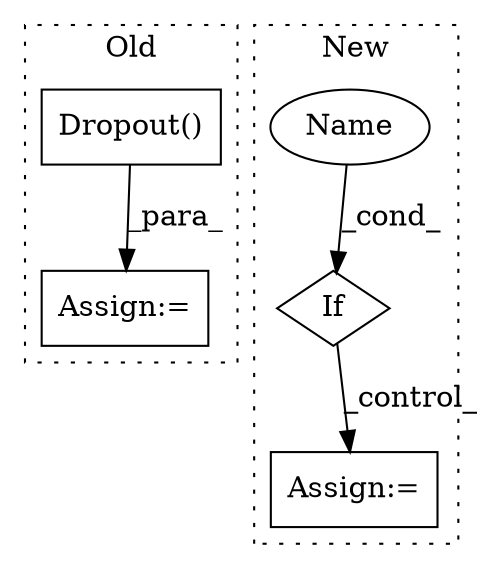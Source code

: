 digraph G {
subgraph cluster0 {
1 [label="Dropout()" a="75" s="10543" l="26" shape="box"];
4 [label="Assign:=" a="68" s="10540" l="3" shape="box"];
label = "Old";
style="dotted";
}
subgraph cluster1 {
2 [label="If" a="96" s="11809" l="3" shape="diamond"];
3 [label="Assign:=" a="68" s="11850" l="3" shape="box"];
5 [label="Name" a="87" s="11812" l="12" shape="ellipse"];
label = "New";
style="dotted";
}
1 -> 4 [label="_para_"];
2 -> 3 [label="_control_"];
5 -> 2 [label="_cond_"];
}